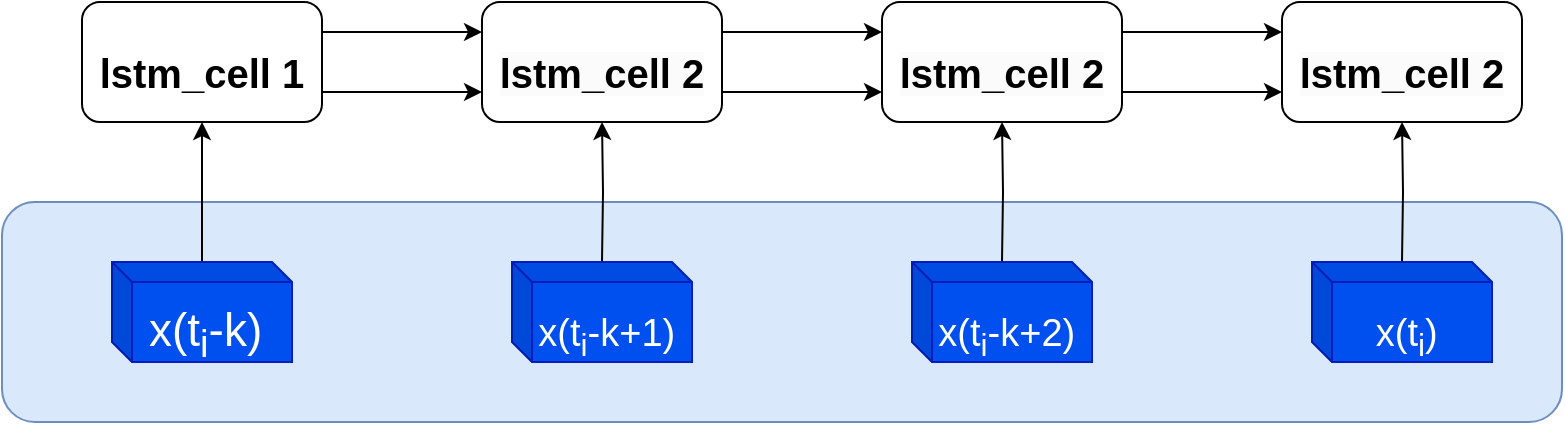 <mxfile version="20.7.4" type="github">
  <diagram id="hqKt5VQdspyV8XHayDPg" name="Page-1">
    <mxGraphModel dx="851" dy="504" grid="1" gridSize="10" guides="1" tooltips="1" connect="1" arrows="1" fold="1" page="1" pageScale="1" pageWidth="827" pageHeight="1169" math="0" shadow="0">
      <root>
        <mxCell id="0" />
        <mxCell id="1" parent="0" />
        <mxCell id="XL77TOoLsMP2DL_AMxw8-45" value="" style="rounded=1;whiteSpace=wrap;html=1;fontSize=35;fillColor=#dae8fc;strokeColor=#6c8ebf;" vertex="1" parent="1">
          <mxGeometry x="40" y="390" width="780" height="110" as="geometry" />
        </mxCell>
        <mxCell id="XL77TOoLsMP2DL_AMxw8-28" style="edgeStyle=orthogonalEdgeStyle;rounded=0;orthogonalLoop=1;jettySize=auto;html=1;exitX=1;exitY=0.25;exitDx=0;exitDy=0;entryX=0;entryY=0.25;entryDx=0;entryDy=0;fontSize=35;" edge="1" parent="1" source="XL77TOoLsMP2DL_AMxw8-26" target="XL77TOoLsMP2DL_AMxw8-27">
          <mxGeometry relative="1" as="geometry" />
        </mxCell>
        <mxCell id="XL77TOoLsMP2DL_AMxw8-29" style="edgeStyle=orthogonalEdgeStyle;rounded=0;orthogonalLoop=1;jettySize=auto;html=1;exitX=1;exitY=0.75;exitDx=0;exitDy=0;entryX=0;entryY=0.75;entryDx=0;entryDy=0;fontSize=35;" edge="1" parent="1" source="XL77TOoLsMP2DL_AMxw8-26" target="XL77TOoLsMP2DL_AMxw8-27">
          <mxGeometry relative="1" as="geometry" />
        </mxCell>
        <mxCell id="XL77TOoLsMP2DL_AMxw8-26" value="&lt;font style=&quot;font-size: 20px;&quot;&gt;&lt;b&gt;lstm_cell 1&lt;/b&gt;&lt;/font&gt;" style="rounded=1;whiteSpace=wrap;html=1;fontSize=35;" vertex="1" parent="1">
          <mxGeometry x="80" y="290" width="120" height="60" as="geometry" />
        </mxCell>
        <mxCell id="XL77TOoLsMP2DL_AMxw8-34" style="edgeStyle=orthogonalEdgeStyle;rounded=0;orthogonalLoop=1;jettySize=auto;html=1;exitX=1;exitY=0.75;exitDx=0;exitDy=0;entryX=0;entryY=0.75;entryDx=0;entryDy=0;fontSize=35;" edge="1" parent="1" source="XL77TOoLsMP2DL_AMxw8-27" target="XL77TOoLsMP2DL_AMxw8-32">
          <mxGeometry relative="1" as="geometry" />
        </mxCell>
        <mxCell id="XL77TOoLsMP2DL_AMxw8-35" style="edgeStyle=orthogonalEdgeStyle;rounded=0;orthogonalLoop=1;jettySize=auto;html=1;exitX=1;exitY=0.25;exitDx=0;exitDy=0;entryX=0;entryY=0.25;entryDx=0;entryDy=0;fontSize=35;" edge="1" parent="1" source="XL77TOoLsMP2DL_AMxw8-27" target="XL77TOoLsMP2DL_AMxw8-32">
          <mxGeometry relative="1" as="geometry" />
        </mxCell>
        <mxCell id="XL77TOoLsMP2DL_AMxw8-27" value="&lt;b style=&quot;border-color: var(--border-color); color: rgb(0, 0, 0); font-family: Helvetica; font-size: 20px; font-style: normal; font-variant-ligatures: normal; font-variant-caps: normal; letter-spacing: normal; orphans: 2; text-align: center; text-indent: 0px; text-transform: none; widows: 2; word-spacing: 0px; -webkit-text-stroke-width: 0px; background-color: rgb(251, 251, 251); text-decoration-thickness: initial; text-decoration-style: initial; text-decoration-color: initial;&quot;&gt;lstm_cell 2&lt;/b&gt;" style="rounded=1;whiteSpace=wrap;html=1;fontSize=35;" vertex="1" parent="1">
          <mxGeometry x="280" y="290" width="120" height="60" as="geometry" />
        </mxCell>
        <mxCell id="XL77TOoLsMP2DL_AMxw8-30" style="edgeStyle=orthogonalEdgeStyle;rounded=0;orthogonalLoop=1;jettySize=auto;html=1;exitX=1;exitY=0.25;exitDx=0;exitDy=0;entryX=0;entryY=0.25;entryDx=0;entryDy=0;fontSize=35;" edge="1" parent="1" source="XL77TOoLsMP2DL_AMxw8-32" target="XL77TOoLsMP2DL_AMxw8-33">
          <mxGeometry relative="1" as="geometry" />
        </mxCell>
        <mxCell id="XL77TOoLsMP2DL_AMxw8-31" style="edgeStyle=orthogonalEdgeStyle;rounded=0;orthogonalLoop=1;jettySize=auto;html=1;exitX=1;exitY=0.75;exitDx=0;exitDy=0;entryX=0;entryY=0.75;entryDx=0;entryDy=0;fontSize=35;" edge="1" parent="1" source="XL77TOoLsMP2DL_AMxw8-32" target="XL77TOoLsMP2DL_AMxw8-33">
          <mxGeometry relative="1" as="geometry" />
        </mxCell>
        <mxCell id="XL77TOoLsMP2DL_AMxw8-32" value="&lt;b style=&quot;border-color: var(--border-color); color: rgb(0, 0, 0); font-family: Helvetica; font-size: 20px; font-style: normal; font-variant-ligatures: normal; font-variant-caps: normal; letter-spacing: normal; orphans: 2; text-align: center; text-indent: 0px; text-transform: none; widows: 2; word-spacing: 0px; -webkit-text-stroke-width: 0px; background-color: rgb(251, 251, 251); text-decoration-thickness: initial; text-decoration-style: initial; text-decoration-color: initial;&quot;&gt;lstm_cell 2&lt;/b&gt;" style="rounded=1;whiteSpace=wrap;html=1;fontSize=35;" vertex="1" parent="1">
          <mxGeometry x="480" y="290" width="120" height="60" as="geometry" />
        </mxCell>
        <mxCell id="XL77TOoLsMP2DL_AMxw8-33" value="&lt;b style=&quot;border-color: var(--border-color); color: rgb(0, 0, 0); font-family: Helvetica; font-size: 20px; font-style: normal; font-variant-ligatures: normal; font-variant-caps: normal; letter-spacing: normal; orphans: 2; text-align: center; text-indent: 0px; text-transform: none; widows: 2; word-spacing: 0px; -webkit-text-stroke-width: 0px; background-color: rgb(251, 251, 251); text-decoration-thickness: initial; text-decoration-style: initial; text-decoration-color: initial;&quot;&gt;lstm_cell 2&lt;/b&gt;" style="rounded=1;whiteSpace=wrap;html=1;fontSize=35;" vertex="1" parent="1">
          <mxGeometry x="680" y="290" width="120" height="60" as="geometry" />
        </mxCell>
        <mxCell id="XL77TOoLsMP2DL_AMxw8-38" style="edgeStyle=orthogonalEdgeStyle;rounded=0;orthogonalLoop=1;jettySize=auto;html=1;fontSize=35;" edge="1" parent="1" source="XL77TOoLsMP2DL_AMxw8-36" target="XL77TOoLsMP2DL_AMxw8-26">
          <mxGeometry relative="1" as="geometry" />
        </mxCell>
        <mxCell id="XL77TOoLsMP2DL_AMxw8-36" value="&lt;span style=&quot;font-size: 23px;&quot;&gt;x(t&lt;sub&gt;i&lt;/sub&gt;&lt;/span&gt;&lt;span style=&quot;font-size: 23px;&quot;&gt;-k)&amp;nbsp;&lt;/span&gt;" style="shape=cube;whiteSpace=wrap;html=1;boundedLbl=1;backgroundOutline=1;darkOpacity=0.05;darkOpacity2=0.1;fontSize=35;size=10;fillColor=#0050ef;strokeColor=#001DBC;fontColor=#ffffff;" vertex="1" parent="1">
          <mxGeometry x="95" y="420" width="90" height="50" as="geometry" />
        </mxCell>
        <mxCell id="XL77TOoLsMP2DL_AMxw8-37" style="edgeStyle=orthogonalEdgeStyle;rounded=0;orthogonalLoop=1;jettySize=auto;html=1;exitX=0.5;exitY=1;exitDx=0;exitDy=0;fontSize=35;" edge="1" parent="1" source="XL77TOoLsMP2DL_AMxw8-26" target="XL77TOoLsMP2DL_AMxw8-26">
          <mxGeometry relative="1" as="geometry" />
        </mxCell>
        <mxCell id="XL77TOoLsMP2DL_AMxw8-42" style="edgeStyle=orthogonalEdgeStyle;rounded=0;orthogonalLoop=1;jettySize=auto;html=1;fontSize=35;" edge="1" parent="1" target="XL77TOoLsMP2DL_AMxw8-27">
          <mxGeometry relative="1" as="geometry">
            <mxPoint x="340" y="420" as="sourcePoint" />
          </mxGeometry>
        </mxCell>
        <mxCell id="XL77TOoLsMP2DL_AMxw8-43" style="edgeStyle=orthogonalEdgeStyle;rounded=0;orthogonalLoop=1;jettySize=auto;html=1;entryX=0.5;entryY=1;entryDx=0;entryDy=0;fontSize=35;" edge="1" parent="1" target="XL77TOoLsMP2DL_AMxw8-32">
          <mxGeometry relative="1" as="geometry">
            <mxPoint x="540.0" y="420" as="sourcePoint" />
          </mxGeometry>
        </mxCell>
        <mxCell id="XL77TOoLsMP2DL_AMxw8-44" style="edgeStyle=orthogonalEdgeStyle;rounded=0;orthogonalLoop=1;jettySize=auto;html=1;entryX=0.5;entryY=1;entryDx=0;entryDy=0;fontSize=35;" edge="1" parent="1" target="XL77TOoLsMP2DL_AMxw8-33">
          <mxGeometry relative="1" as="geometry">
            <mxPoint x="740.0" y="420" as="sourcePoint" />
          </mxGeometry>
        </mxCell>
        <mxCell id="XL77TOoLsMP2DL_AMxw8-47" value="&lt;font style=&quot;font-size: 19px;&quot;&gt;x(t&lt;sub style=&quot;&quot;&gt;i&lt;/sub&gt;-k+1)&amp;nbsp;&lt;/font&gt;" style="shape=cube;whiteSpace=wrap;html=1;boundedLbl=1;backgroundOutline=1;darkOpacity=0.05;darkOpacity2=0.1;fontSize=35;size=10;fillColor=#0050ef;strokeColor=#001DBC;fontColor=#ffffff;" vertex="1" parent="1">
          <mxGeometry x="295" y="420" width="90" height="50" as="geometry" />
        </mxCell>
        <mxCell id="XL77TOoLsMP2DL_AMxw8-48" value="&lt;font style=&quot;font-size: 19px;&quot;&gt;x(t&lt;sub style=&quot;&quot;&gt;i&lt;/sub&gt;-k+2)&amp;nbsp;&lt;/font&gt;" style="shape=cube;whiteSpace=wrap;html=1;boundedLbl=1;backgroundOutline=1;darkOpacity=0.05;darkOpacity2=0.1;fontSize=35;size=10;fillColor=#0050ef;strokeColor=#001DBC;fontColor=#ffffff;" vertex="1" parent="1">
          <mxGeometry x="495" y="420" width="90" height="50" as="geometry" />
        </mxCell>
        <mxCell id="XL77TOoLsMP2DL_AMxw8-49" value="&lt;font style=&quot;font-size: 19px;&quot;&gt;x(t&lt;sub style=&quot;&quot;&gt;i&lt;/sub&gt;)&amp;nbsp;&lt;/font&gt;" style="shape=cube;whiteSpace=wrap;html=1;boundedLbl=1;backgroundOutline=1;darkOpacity=0.05;darkOpacity2=0.1;fontSize=35;size=10;fillColor=#0050ef;strokeColor=#001DBC;fontColor=#ffffff;" vertex="1" parent="1">
          <mxGeometry x="695" y="420" width="90" height="50" as="geometry" />
        </mxCell>
      </root>
    </mxGraphModel>
  </diagram>
</mxfile>
